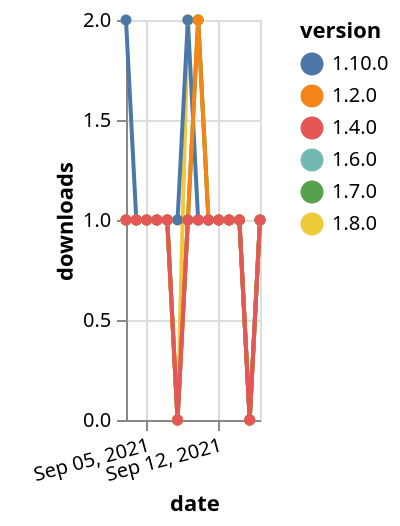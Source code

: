 {"$schema": "https://vega.github.io/schema/vega-lite/v5.json", "description": "A simple bar chart with embedded data.", "data": {"values": [{"date": "2021-09-03", "total": 142, "delta": 1, "version": "1.6.0"}, {"date": "2021-09-04", "total": 143, "delta": 1, "version": "1.6.0"}, {"date": "2021-09-05", "total": 144, "delta": 1, "version": "1.6.0"}, {"date": "2021-09-06", "total": 145, "delta": 1, "version": "1.6.0"}, {"date": "2021-09-07", "total": 146, "delta": 1, "version": "1.6.0"}, {"date": "2021-09-08", "total": 146, "delta": 0, "version": "1.6.0"}, {"date": "2021-09-09", "total": 147, "delta": 1, "version": "1.6.0"}, {"date": "2021-09-10", "total": 148, "delta": 1, "version": "1.6.0"}, {"date": "2021-09-11", "total": 149, "delta": 1, "version": "1.6.0"}, {"date": "2021-09-12", "total": 150, "delta": 1, "version": "1.6.0"}, {"date": "2021-09-13", "total": 151, "delta": 1, "version": "1.6.0"}, {"date": "2021-09-14", "total": 152, "delta": 1, "version": "1.6.0"}, {"date": "2021-09-15", "total": 152, "delta": 0, "version": "1.6.0"}, {"date": "2021-09-16", "total": 153, "delta": 1, "version": "1.6.0"}, {"date": "2021-09-03", "total": 121, "delta": 1, "version": "1.8.0"}, {"date": "2021-09-04", "total": 122, "delta": 1, "version": "1.8.0"}, {"date": "2021-09-05", "total": 123, "delta": 1, "version": "1.8.0"}, {"date": "2021-09-06", "total": 124, "delta": 1, "version": "1.8.0"}, {"date": "2021-09-07", "total": 125, "delta": 1, "version": "1.8.0"}, {"date": "2021-09-08", "total": 125, "delta": 0, "version": "1.8.0"}, {"date": "2021-09-09", "total": 127, "delta": 2, "version": "1.8.0"}, {"date": "2021-09-10", "total": 129, "delta": 2, "version": "1.8.0"}, {"date": "2021-09-11", "total": 130, "delta": 1, "version": "1.8.0"}, {"date": "2021-09-12", "total": 131, "delta": 1, "version": "1.8.0"}, {"date": "2021-09-13", "total": 132, "delta": 1, "version": "1.8.0"}, {"date": "2021-09-14", "total": 133, "delta": 1, "version": "1.8.0"}, {"date": "2021-09-15", "total": 133, "delta": 0, "version": "1.8.0"}, {"date": "2021-09-16", "total": 134, "delta": 1, "version": "1.8.0"}, {"date": "2021-09-03", "total": 113, "delta": 2, "version": "1.10.0"}, {"date": "2021-09-04", "total": 114, "delta": 1, "version": "1.10.0"}, {"date": "2021-09-05", "total": 115, "delta": 1, "version": "1.10.0"}, {"date": "2021-09-06", "total": 116, "delta": 1, "version": "1.10.0"}, {"date": "2021-09-07", "total": 117, "delta": 1, "version": "1.10.0"}, {"date": "2021-09-08", "total": 118, "delta": 1, "version": "1.10.0"}, {"date": "2021-09-09", "total": 120, "delta": 2, "version": "1.10.0"}, {"date": "2021-09-10", "total": 121, "delta": 1, "version": "1.10.0"}, {"date": "2021-09-11", "total": 122, "delta": 1, "version": "1.10.0"}, {"date": "2021-09-12", "total": 123, "delta": 1, "version": "1.10.0"}, {"date": "2021-09-13", "total": 124, "delta": 1, "version": "1.10.0"}, {"date": "2021-09-14", "total": 125, "delta": 1, "version": "1.10.0"}, {"date": "2021-09-15", "total": 125, "delta": 0, "version": "1.10.0"}, {"date": "2021-09-16", "total": 126, "delta": 1, "version": "1.10.0"}, {"date": "2021-09-03", "total": 133, "delta": 1, "version": "1.7.0"}, {"date": "2021-09-04", "total": 134, "delta": 1, "version": "1.7.0"}, {"date": "2021-09-05", "total": 135, "delta": 1, "version": "1.7.0"}, {"date": "2021-09-06", "total": 136, "delta": 1, "version": "1.7.0"}, {"date": "2021-09-07", "total": 137, "delta": 1, "version": "1.7.0"}, {"date": "2021-09-08", "total": 137, "delta": 0, "version": "1.7.0"}, {"date": "2021-09-09", "total": 138, "delta": 1, "version": "1.7.0"}, {"date": "2021-09-10", "total": 140, "delta": 2, "version": "1.7.0"}, {"date": "2021-09-11", "total": 141, "delta": 1, "version": "1.7.0"}, {"date": "2021-09-12", "total": 142, "delta": 1, "version": "1.7.0"}, {"date": "2021-09-13", "total": 143, "delta": 1, "version": "1.7.0"}, {"date": "2021-09-14", "total": 144, "delta": 1, "version": "1.7.0"}, {"date": "2021-09-15", "total": 144, "delta": 0, "version": "1.7.0"}, {"date": "2021-09-16", "total": 145, "delta": 1, "version": "1.7.0"}, {"date": "2021-09-03", "total": 285, "delta": 1, "version": "1.2.0"}, {"date": "2021-09-04", "total": 286, "delta": 1, "version": "1.2.0"}, {"date": "2021-09-05", "total": 287, "delta": 1, "version": "1.2.0"}, {"date": "2021-09-06", "total": 288, "delta": 1, "version": "1.2.0"}, {"date": "2021-09-07", "total": 289, "delta": 1, "version": "1.2.0"}, {"date": "2021-09-08", "total": 289, "delta": 0, "version": "1.2.0"}, {"date": "2021-09-09", "total": 290, "delta": 1, "version": "1.2.0"}, {"date": "2021-09-10", "total": 292, "delta": 2, "version": "1.2.0"}, {"date": "2021-09-11", "total": 293, "delta": 1, "version": "1.2.0"}, {"date": "2021-09-12", "total": 294, "delta": 1, "version": "1.2.0"}, {"date": "2021-09-13", "total": 295, "delta": 1, "version": "1.2.0"}, {"date": "2021-09-14", "total": 296, "delta": 1, "version": "1.2.0"}, {"date": "2021-09-15", "total": 296, "delta": 0, "version": "1.2.0"}, {"date": "2021-09-16", "total": 297, "delta": 1, "version": "1.2.0"}, {"date": "2021-09-03", "total": 168, "delta": 1, "version": "1.4.0"}, {"date": "2021-09-04", "total": 169, "delta": 1, "version": "1.4.0"}, {"date": "2021-09-05", "total": 170, "delta": 1, "version": "1.4.0"}, {"date": "2021-09-06", "total": 171, "delta": 1, "version": "1.4.0"}, {"date": "2021-09-07", "total": 172, "delta": 1, "version": "1.4.0"}, {"date": "2021-09-08", "total": 172, "delta": 0, "version": "1.4.0"}, {"date": "2021-09-09", "total": 173, "delta": 1, "version": "1.4.0"}, {"date": "2021-09-10", "total": 174, "delta": 1, "version": "1.4.0"}, {"date": "2021-09-11", "total": 175, "delta": 1, "version": "1.4.0"}, {"date": "2021-09-12", "total": 176, "delta": 1, "version": "1.4.0"}, {"date": "2021-09-13", "total": 177, "delta": 1, "version": "1.4.0"}, {"date": "2021-09-14", "total": 178, "delta": 1, "version": "1.4.0"}, {"date": "2021-09-15", "total": 178, "delta": 0, "version": "1.4.0"}, {"date": "2021-09-16", "total": 179, "delta": 1, "version": "1.4.0"}]}, "width": "container", "mark": {"type": "line", "point": {"filled": true}}, "encoding": {"x": {"field": "date", "type": "temporal", "timeUnit": "yearmonthdate", "title": "date", "axis": {"labelAngle": -15}}, "y": {"field": "delta", "type": "quantitative", "title": "downloads"}, "color": {"field": "version", "type": "nominal"}, "tooltip": {"field": "delta"}}}